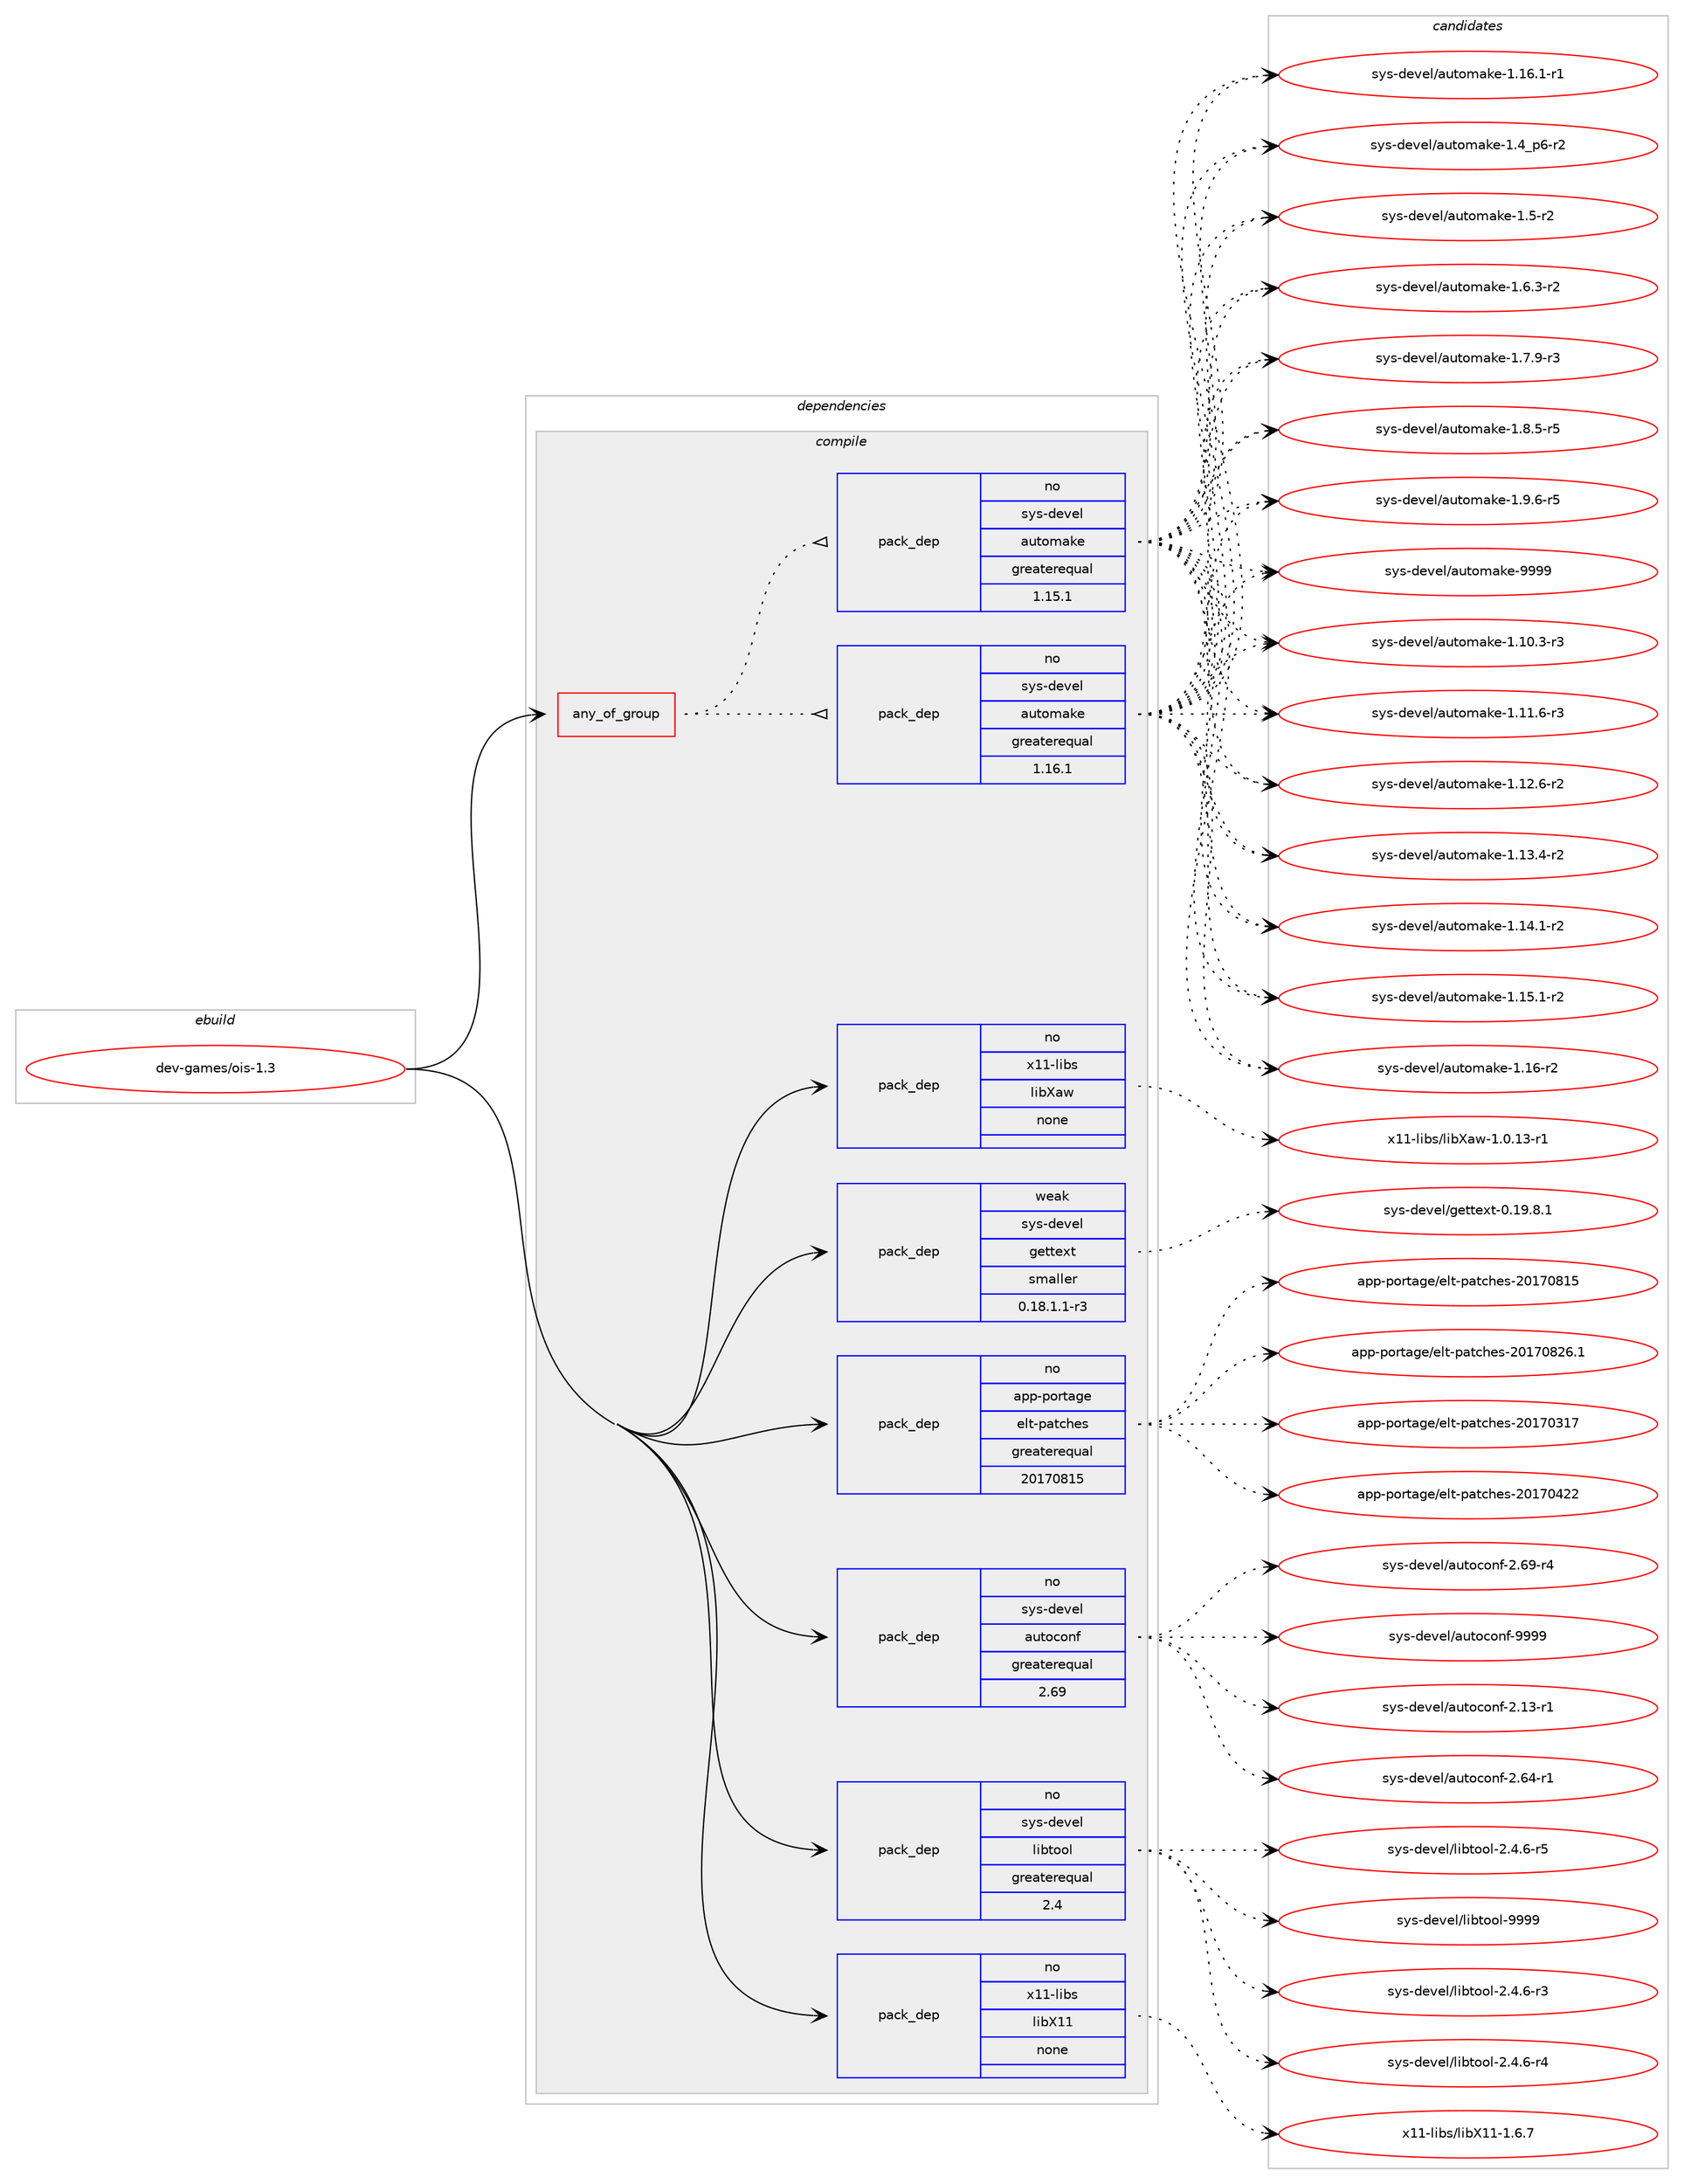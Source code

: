 digraph prolog {

# *************
# Graph options
# *************

newrank=true;
concentrate=true;
compound=true;
graph [rankdir=LR,fontname=Helvetica,fontsize=10,ranksep=1.5];#, ranksep=2.5, nodesep=0.2];
edge  [arrowhead=vee];
node  [fontname=Helvetica,fontsize=10];

# **********
# The ebuild
# **********

subgraph cluster_leftcol {
color=gray;
rank=same;
label=<<i>ebuild</i>>;
id [label="dev-games/ois-1.3", color=red, width=4, href="../dev-games/ois-1.3.svg"];
}

# ****************
# The dependencies
# ****************

subgraph cluster_midcol {
color=gray;
label=<<i>dependencies</i>>;
subgraph cluster_compile {
fillcolor="#eeeeee";
style=filled;
label=<<i>compile</i>>;
subgraph any20470 {
dependency1324924 [label=<<TABLE BORDER="0" CELLBORDER="1" CELLSPACING="0" CELLPADDING="4"><TR><TD CELLPADDING="10">any_of_group</TD></TR></TABLE>>, shape=none, color=red];subgraph pack945537 {
dependency1324925 [label=<<TABLE BORDER="0" CELLBORDER="1" CELLSPACING="0" CELLPADDING="4" WIDTH="220"><TR><TD ROWSPAN="6" CELLPADDING="30">pack_dep</TD></TR><TR><TD WIDTH="110">no</TD></TR><TR><TD>sys-devel</TD></TR><TR><TD>automake</TD></TR><TR><TD>greaterequal</TD></TR><TR><TD>1.16.1</TD></TR></TABLE>>, shape=none, color=blue];
}
dependency1324924:e -> dependency1324925:w [weight=20,style="dotted",arrowhead="oinv"];
subgraph pack945538 {
dependency1324926 [label=<<TABLE BORDER="0" CELLBORDER="1" CELLSPACING="0" CELLPADDING="4" WIDTH="220"><TR><TD ROWSPAN="6" CELLPADDING="30">pack_dep</TD></TR><TR><TD WIDTH="110">no</TD></TR><TR><TD>sys-devel</TD></TR><TR><TD>automake</TD></TR><TR><TD>greaterequal</TD></TR><TR><TD>1.15.1</TD></TR></TABLE>>, shape=none, color=blue];
}
dependency1324924:e -> dependency1324926:w [weight=20,style="dotted",arrowhead="oinv"];
}
id:e -> dependency1324924:w [weight=20,style="solid",arrowhead="vee"];
subgraph pack945539 {
dependency1324927 [label=<<TABLE BORDER="0" CELLBORDER="1" CELLSPACING="0" CELLPADDING="4" WIDTH="220"><TR><TD ROWSPAN="6" CELLPADDING="30">pack_dep</TD></TR><TR><TD WIDTH="110">no</TD></TR><TR><TD>app-portage</TD></TR><TR><TD>elt-patches</TD></TR><TR><TD>greaterequal</TD></TR><TR><TD>20170815</TD></TR></TABLE>>, shape=none, color=blue];
}
id:e -> dependency1324927:w [weight=20,style="solid",arrowhead="vee"];
subgraph pack945540 {
dependency1324928 [label=<<TABLE BORDER="0" CELLBORDER="1" CELLSPACING="0" CELLPADDING="4" WIDTH="220"><TR><TD ROWSPAN="6" CELLPADDING="30">pack_dep</TD></TR><TR><TD WIDTH="110">no</TD></TR><TR><TD>sys-devel</TD></TR><TR><TD>autoconf</TD></TR><TR><TD>greaterequal</TD></TR><TR><TD>2.69</TD></TR></TABLE>>, shape=none, color=blue];
}
id:e -> dependency1324928:w [weight=20,style="solid",arrowhead="vee"];
subgraph pack945541 {
dependency1324929 [label=<<TABLE BORDER="0" CELLBORDER="1" CELLSPACING="0" CELLPADDING="4" WIDTH="220"><TR><TD ROWSPAN="6" CELLPADDING="30">pack_dep</TD></TR><TR><TD WIDTH="110">no</TD></TR><TR><TD>sys-devel</TD></TR><TR><TD>libtool</TD></TR><TR><TD>greaterequal</TD></TR><TR><TD>2.4</TD></TR></TABLE>>, shape=none, color=blue];
}
id:e -> dependency1324929:w [weight=20,style="solid",arrowhead="vee"];
subgraph pack945542 {
dependency1324930 [label=<<TABLE BORDER="0" CELLBORDER="1" CELLSPACING="0" CELLPADDING="4" WIDTH="220"><TR><TD ROWSPAN="6" CELLPADDING="30">pack_dep</TD></TR><TR><TD WIDTH="110">no</TD></TR><TR><TD>x11-libs</TD></TR><TR><TD>libX11</TD></TR><TR><TD>none</TD></TR><TR><TD></TD></TR></TABLE>>, shape=none, color=blue];
}
id:e -> dependency1324930:w [weight=20,style="solid",arrowhead="vee"];
subgraph pack945543 {
dependency1324931 [label=<<TABLE BORDER="0" CELLBORDER="1" CELLSPACING="0" CELLPADDING="4" WIDTH="220"><TR><TD ROWSPAN="6" CELLPADDING="30">pack_dep</TD></TR><TR><TD WIDTH="110">no</TD></TR><TR><TD>x11-libs</TD></TR><TR><TD>libXaw</TD></TR><TR><TD>none</TD></TR><TR><TD></TD></TR></TABLE>>, shape=none, color=blue];
}
id:e -> dependency1324931:w [weight=20,style="solid",arrowhead="vee"];
subgraph pack945544 {
dependency1324932 [label=<<TABLE BORDER="0" CELLBORDER="1" CELLSPACING="0" CELLPADDING="4" WIDTH="220"><TR><TD ROWSPAN="6" CELLPADDING="30">pack_dep</TD></TR><TR><TD WIDTH="110">weak</TD></TR><TR><TD>sys-devel</TD></TR><TR><TD>gettext</TD></TR><TR><TD>smaller</TD></TR><TR><TD>0.18.1.1-r3</TD></TR></TABLE>>, shape=none, color=blue];
}
id:e -> dependency1324932:w [weight=20,style="solid",arrowhead="vee"];
}
subgraph cluster_compileandrun {
fillcolor="#eeeeee";
style=filled;
label=<<i>compile and run</i>>;
}
subgraph cluster_run {
fillcolor="#eeeeee";
style=filled;
label=<<i>run</i>>;
}
}

# **************
# The candidates
# **************

subgraph cluster_choices {
rank=same;
color=gray;
label=<<i>candidates</i>>;

subgraph choice945537 {
color=black;
nodesep=1;
choice11512111545100101118101108479711711611110997107101454946494846514511451 [label="sys-devel/automake-1.10.3-r3", color=red, width=4,href="../sys-devel/automake-1.10.3-r3.svg"];
choice11512111545100101118101108479711711611110997107101454946494946544511451 [label="sys-devel/automake-1.11.6-r3", color=red, width=4,href="../sys-devel/automake-1.11.6-r3.svg"];
choice11512111545100101118101108479711711611110997107101454946495046544511450 [label="sys-devel/automake-1.12.6-r2", color=red, width=4,href="../sys-devel/automake-1.12.6-r2.svg"];
choice11512111545100101118101108479711711611110997107101454946495146524511450 [label="sys-devel/automake-1.13.4-r2", color=red, width=4,href="../sys-devel/automake-1.13.4-r2.svg"];
choice11512111545100101118101108479711711611110997107101454946495246494511450 [label="sys-devel/automake-1.14.1-r2", color=red, width=4,href="../sys-devel/automake-1.14.1-r2.svg"];
choice11512111545100101118101108479711711611110997107101454946495346494511450 [label="sys-devel/automake-1.15.1-r2", color=red, width=4,href="../sys-devel/automake-1.15.1-r2.svg"];
choice1151211154510010111810110847971171161111099710710145494649544511450 [label="sys-devel/automake-1.16-r2", color=red, width=4,href="../sys-devel/automake-1.16-r2.svg"];
choice11512111545100101118101108479711711611110997107101454946495446494511449 [label="sys-devel/automake-1.16.1-r1", color=red, width=4,href="../sys-devel/automake-1.16.1-r1.svg"];
choice115121115451001011181011084797117116111109971071014549465295112544511450 [label="sys-devel/automake-1.4_p6-r2", color=red, width=4,href="../sys-devel/automake-1.4_p6-r2.svg"];
choice11512111545100101118101108479711711611110997107101454946534511450 [label="sys-devel/automake-1.5-r2", color=red, width=4,href="../sys-devel/automake-1.5-r2.svg"];
choice115121115451001011181011084797117116111109971071014549465446514511450 [label="sys-devel/automake-1.6.3-r2", color=red, width=4,href="../sys-devel/automake-1.6.3-r2.svg"];
choice115121115451001011181011084797117116111109971071014549465546574511451 [label="sys-devel/automake-1.7.9-r3", color=red, width=4,href="../sys-devel/automake-1.7.9-r3.svg"];
choice115121115451001011181011084797117116111109971071014549465646534511453 [label="sys-devel/automake-1.8.5-r5", color=red, width=4,href="../sys-devel/automake-1.8.5-r5.svg"];
choice115121115451001011181011084797117116111109971071014549465746544511453 [label="sys-devel/automake-1.9.6-r5", color=red, width=4,href="../sys-devel/automake-1.9.6-r5.svg"];
choice115121115451001011181011084797117116111109971071014557575757 [label="sys-devel/automake-9999", color=red, width=4,href="../sys-devel/automake-9999.svg"];
dependency1324925:e -> choice11512111545100101118101108479711711611110997107101454946494846514511451:w [style=dotted,weight="100"];
dependency1324925:e -> choice11512111545100101118101108479711711611110997107101454946494946544511451:w [style=dotted,weight="100"];
dependency1324925:e -> choice11512111545100101118101108479711711611110997107101454946495046544511450:w [style=dotted,weight="100"];
dependency1324925:e -> choice11512111545100101118101108479711711611110997107101454946495146524511450:w [style=dotted,weight="100"];
dependency1324925:e -> choice11512111545100101118101108479711711611110997107101454946495246494511450:w [style=dotted,weight="100"];
dependency1324925:e -> choice11512111545100101118101108479711711611110997107101454946495346494511450:w [style=dotted,weight="100"];
dependency1324925:e -> choice1151211154510010111810110847971171161111099710710145494649544511450:w [style=dotted,weight="100"];
dependency1324925:e -> choice11512111545100101118101108479711711611110997107101454946495446494511449:w [style=dotted,weight="100"];
dependency1324925:e -> choice115121115451001011181011084797117116111109971071014549465295112544511450:w [style=dotted,weight="100"];
dependency1324925:e -> choice11512111545100101118101108479711711611110997107101454946534511450:w [style=dotted,weight="100"];
dependency1324925:e -> choice115121115451001011181011084797117116111109971071014549465446514511450:w [style=dotted,weight="100"];
dependency1324925:e -> choice115121115451001011181011084797117116111109971071014549465546574511451:w [style=dotted,weight="100"];
dependency1324925:e -> choice115121115451001011181011084797117116111109971071014549465646534511453:w [style=dotted,weight="100"];
dependency1324925:e -> choice115121115451001011181011084797117116111109971071014549465746544511453:w [style=dotted,weight="100"];
dependency1324925:e -> choice115121115451001011181011084797117116111109971071014557575757:w [style=dotted,weight="100"];
}
subgraph choice945538 {
color=black;
nodesep=1;
choice11512111545100101118101108479711711611110997107101454946494846514511451 [label="sys-devel/automake-1.10.3-r3", color=red, width=4,href="../sys-devel/automake-1.10.3-r3.svg"];
choice11512111545100101118101108479711711611110997107101454946494946544511451 [label="sys-devel/automake-1.11.6-r3", color=red, width=4,href="../sys-devel/automake-1.11.6-r3.svg"];
choice11512111545100101118101108479711711611110997107101454946495046544511450 [label="sys-devel/automake-1.12.6-r2", color=red, width=4,href="../sys-devel/automake-1.12.6-r2.svg"];
choice11512111545100101118101108479711711611110997107101454946495146524511450 [label="sys-devel/automake-1.13.4-r2", color=red, width=4,href="../sys-devel/automake-1.13.4-r2.svg"];
choice11512111545100101118101108479711711611110997107101454946495246494511450 [label="sys-devel/automake-1.14.1-r2", color=red, width=4,href="../sys-devel/automake-1.14.1-r2.svg"];
choice11512111545100101118101108479711711611110997107101454946495346494511450 [label="sys-devel/automake-1.15.1-r2", color=red, width=4,href="../sys-devel/automake-1.15.1-r2.svg"];
choice1151211154510010111810110847971171161111099710710145494649544511450 [label="sys-devel/automake-1.16-r2", color=red, width=4,href="../sys-devel/automake-1.16-r2.svg"];
choice11512111545100101118101108479711711611110997107101454946495446494511449 [label="sys-devel/automake-1.16.1-r1", color=red, width=4,href="../sys-devel/automake-1.16.1-r1.svg"];
choice115121115451001011181011084797117116111109971071014549465295112544511450 [label="sys-devel/automake-1.4_p6-r2", color=red, width=4,href="../sys-devel/automake-1.4_p6-r2.svg"];
choice11512111545100101118101108479711711611110997107101454946534511450 [label="sys-devel/automake-1.5-r2", color=red, width=4,href="../sys-devel/automake-1.5-r2.svg"];
choice115121115451001011181011084797117116111109971071014549465446514511450 [label="sys-devel/automake-1.6.3-r2", color=red, width=4,href="../sys-devel/automake-1.6.3-r2.svg"];
choice115121115451001011181011084797117116111109971071014549465546574511451 [label="sys-devel/automake-1.7.9-r3", color=red, width=4,href="../sys-devel/automake-1.7.9-r3.svg"];
choice115121115451001011181011084797117116111109971071014549465646534511453 [label="sys-devel/automake-1.8.5-r5", color=red, width=4,href="../sys-devel/automake-1.8.5-r5.svg"];
choice115121115451001011181011084797117116111109971071014549465746544511453 [label="sys-devel/automake-1.9.6-r5", color=red, width=4,href="../sys-devel/automake-1.9.6-r5.svg"];
choice115121115451001011181011084797117116111109971071014557575757 [label="sys-devel/automake-9999", color=red, width=4,href="../sys-devel/automake-9999.svg"];
dependency1324926:e -> choice11512111545100101118101108479711711611110997107101454946494846514511451:w [style=dotted,weight="100"];
dependency1324926:e -> choice11512111545100101118101108479711711611110997107101454946494946544511451:w [style=dotted,weight="100"];
dependency1324926:e -> choice11512111545100101118101108479711711611110997107101454946495046544511450:w [style=dotted,weight="100"];
dependency1324926:e -> choice11512111545100101118101108479711711611110997107101454946495146524511450:w [style=dotted,weight="100"];
dependency1324926:e -> choice11512111545100101118101108479711711611110997107101454946495246494511450:w [style=dotted,weight="100"];
dependency1324926:e -> choice11512111545100101118101108479711711611110997107101454946495346494511450:w [style=dotted,weight="100"];
dependency1324926:e -> choice1151211154510010111810110847971171161111099710710145494649544511450:w [style=dotted,weight="100"];
dependency1324926:e -> choice11512111545100101118101108479711711611110997107101454946495446494511449:w [style=dotted,weight="100"];
dependency1324926:e -> choice115121115451001011181011084797117116111109971071014549465295112544511450:w [style=dotted,weight="100"];
dependency1324926:e -> choice11512111545100101118101108479711711611110997107101454946534511450:w [style=dotted,weight="100"];
dependency1324926:e -> choice115121115451001011181011084797117116111109971071014549465446514511450:w [style=dotted,weight="100"];
dependency1324926:e -> choice115121115451001011181011084797117116111109971071014549465546574511451:w [style=dotted,weight="100"];
dependency1324926:e -> choice115121115451001011181011084797117116111109971071014549465646534511453:w [style=dotted,weight="100"];
dependency1324926:e -> choice115121115451001011181011084797117116111109971071014549465746544511453:w [style=dotted,weight="100"];
dependency1324926:e -> choice115121115451001011181011084797117116111109971071014557575757:w [style=dotted,weight="100"];
}
subgraph choice945539 {
color=black;
nodesep=1;
choice97112112451121111141169710310147101108116451129711699104101115455048495548514955 [label="app-portage/elt-patches-20170317", color=red, width=4,href="../app-portage/elt-patches-20170317.svg"];
choice97112112451121111141169710310147101108116451129711699104101115455048495548525050 [label="app-portage/elt-patches-20170422", color=red, width=4,href="../app-portage/elt-patches-20170422.svg"];
choice97112112451121111141169710310147101108116451129711699104101115455048495548564953 [label="app-portage/elt-patches-20170815", color=red, width=4,href="../app-portage/elt-patches-20170815.svg"];
choice971121124511211111411697103101471011081164511297116991041011154550484955485650544649 [label="app-portage/elt-patches-20170826.1", color=red, width=4,href="../app-portage/elt-patches-20170826.1.svg"];
dependency1324927:e -> choice97112112451121111141169710310147101108116451129711699104101115455048495548514955:w [style=dotted,weight="100"];
dependency1324927:e -> choice97112112451121111141169710310147101108116451129711699104101115455048495548525050:w [style=dotted,weight="100"];
dependency1324927:e -> choice97112112451121111141169710310147101108116451129711699104101115455048495548564953:w [style=dotted,weight="100"];
dependency1324927:e -> choice971121124511211111411697103101471011081164511297116991041011154550484955485650544649:w [style=dotted,weight="100"];
}
subgraph choice945540 {
color=black;
nodesep=1;
choice1151211154510010111810110847971171161119911111010245504649514511449 [label="sys-devel/autoconf-2.13-r1", color=red, width=4,href="../sys-devel/autoconf-2.13-r1.svg"];
choice1151211154510010111810110847971171161119911111010245504654524511449 [label="sys-devel/autoconf-2.64-r1", color=red, width=4,href="../sys-devel/autoconf-2.64-r1.svg"];
choice1151211154510010111810110847971171161119911111010245504654574511452 [label="sys-devel/autoconf-2.69-r4", color=red, width=4,href="../sys-devel/autoconf-2.69-r4.svg"];
choice115121115451001011181011084797117116111991111101024557575757 [label="sys-devel/autoconf-9999", color=red, width=4,href="../sys-devel/autoconf-9999.svg"];
dependency1324928:e -> choice1151211154510010111810110847971171161119911111010245504649514511449:w [style=dotted,weight="100"];
dependency1324928:e -> choice1151211154510010111810110847971171161119911111010245504654524511449:w [style=dotted,weight="100"];
dependency1324928:e -> choice1151211154510010111810110847971171161119911111010245504654574511452:w [style=dotted,weight="100"];
dependency1324928:e -> choice115121115451001011181011084797117116111991111101024557575757:w [style=dotted,weight="100"];
}
subgraph choice945541 {
color=black;
nodesep=1;
choice1151211154510010111810110847108105981161111111084550465246544511451 [label="sys-devel/libtool-2.4.6-r3", color=red, width=4,href="../sys-devel/libtool-2.4.6-r3.svg"];
choice1151211154510010111810110847108105981161111111084550465246544511452 [label="sys-devel/libtool-2.4.6-r4", color=red, width=4,href="../sys-devel/libtool-2.4.6-r4.svg"];
choice1151211154510010111810110847108105981161111111084550465246544511453 [label="sys-devel/libtool-2.4.6-r5", color=red, width=4,href="../sys-devel/libtool-2.4.6-r5.svg"];
choice1151211154510010111810110847108105981161111111084557575757 [label="sys-devel/libtool-9999", color=red, width=4,href="../sys-devel/libtool-9999.svg"];
dependency1324929:e -> choice1151211154510010111810110847108105981161111111084550465246544511451:w [style=dotted,weight="100"];
dependency1324929:e -> choice1151211154510010111810110847108105981161111111084550465246544511452:w [style=dotted,weight="100"];
dependency1324929:e -> choice1151211154510010111810110847108105981161111111084550465246544511453:w [style=dotted,weight="100"];
dependency1324929:e -> choice1151211154510010111810110847108105981161111111084557575757:w [style=dotted,weight="100"];
}
subgraph choice945542 {
color=black;
nodesep=1;
choice120494945108105981154710810598884949454946544655 [label="x11-libs/libX11-1.6.7", color=red, width=4,href="../x11-libs/libX11-1.6.7.svg"];
dependency1324930:e -> choice120494945108105981154710810598884949454946544655:w [style=dotted,weight="100"];
}
subgraph choice945543 {
color=black;
nodesep=1;
choice1204949451081059811547108105988897119454946484649514511449 [label="x11-libs/libXaw-1.0.13-r1", color=red, width=4,href="../x11-libs/libXaw-1.0.13-r1.svg"];
dependency1324931:e -> choice1204949451081059811547108105988897119454946484649514511449:w [style=dotted,weight="100"];
}
subgraph choice945544 {
color=black;
nodesep=1;
choice1151211154510010111810110847103101116116101120116454846495746564649 [label="sys-devel/gettext-0.19.8.1", color=red, width=4,href="../sys-devel/gettext-0.19.8.1.svg"];
dependency1324932:e -> choice1151211154510010111810110847103101116116101120116454846495746564649:w [style=dotted,weight="100"];
}
}

}
